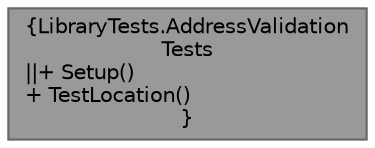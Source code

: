digraph "LibraryTests.AddressValidationTests"
{
 // INTERACTIVE_SVG=YES
 // LATEX_PDF_SIZE
  bgcolor="transparent";
  edge [fontname=Helvetica,fontsize=10,labelfontname=Helvetica,labelfontsize=10];
  node [fontname=Helvetica,fontsize=10,shape=box,height=0.2,width=0.4];
  Node1 [label="{LibraryTests.AddressValidation\lTests\n||+ Setup()\l+ TestLocation()\l}",height=0.2,width=0.4,color="gray40", fillcolor="grey60", style="filled", fontcolor="black",tooltip=" "];
}

